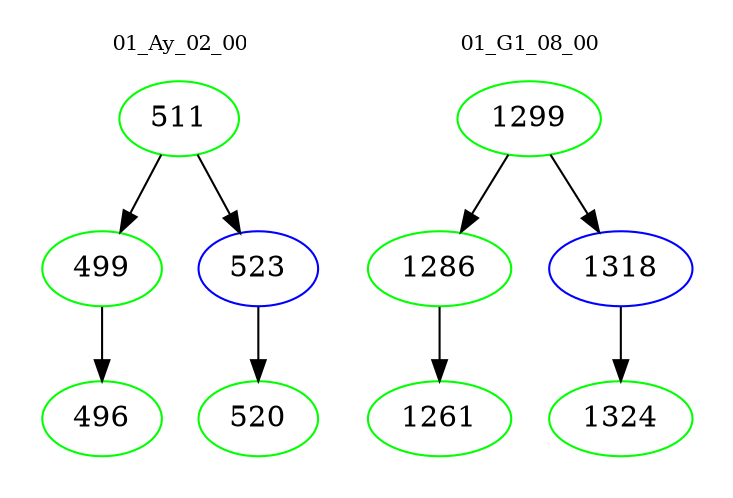 digraph{
subgraph cluster_0 {
color = white
label = "01_Ay_02_00";
fontsize=10;
T0_511 [label="511", color="green"]
T0_511 -> T0_499 [color="black"]
T0_499 [label="499", color="green"]
T0_499 -> T0_496 [color="black"]
T0_496 [label="496", color="green"]
T0_511 -> T0_523 [color="black"]
T0_523 [label="523", color="blue"]
T0_523 -> T0_520 [color="black"]
T0_520 [label="520", color="green"]
}
subgraph cluster_1 {
color = white
label = "01_G1_08_00";
fontsize=10;
T1_1299 [label="1299", color="green"]
T1_1299 -> T1_1286 [color="black"]
T1_1286 [label="1286", color="green"]
T1_1286 -> T1_1261 [color="black"]
T1_1261 [label="1261", color="green"]
T1_1299 -> T1_1318 [color="black"]
T1_1318 [label="1318", color="blue"]
T1_1318 -> T1_1324 [color="black"]
T1_1324 [label="1324", color="green"]
}
}
